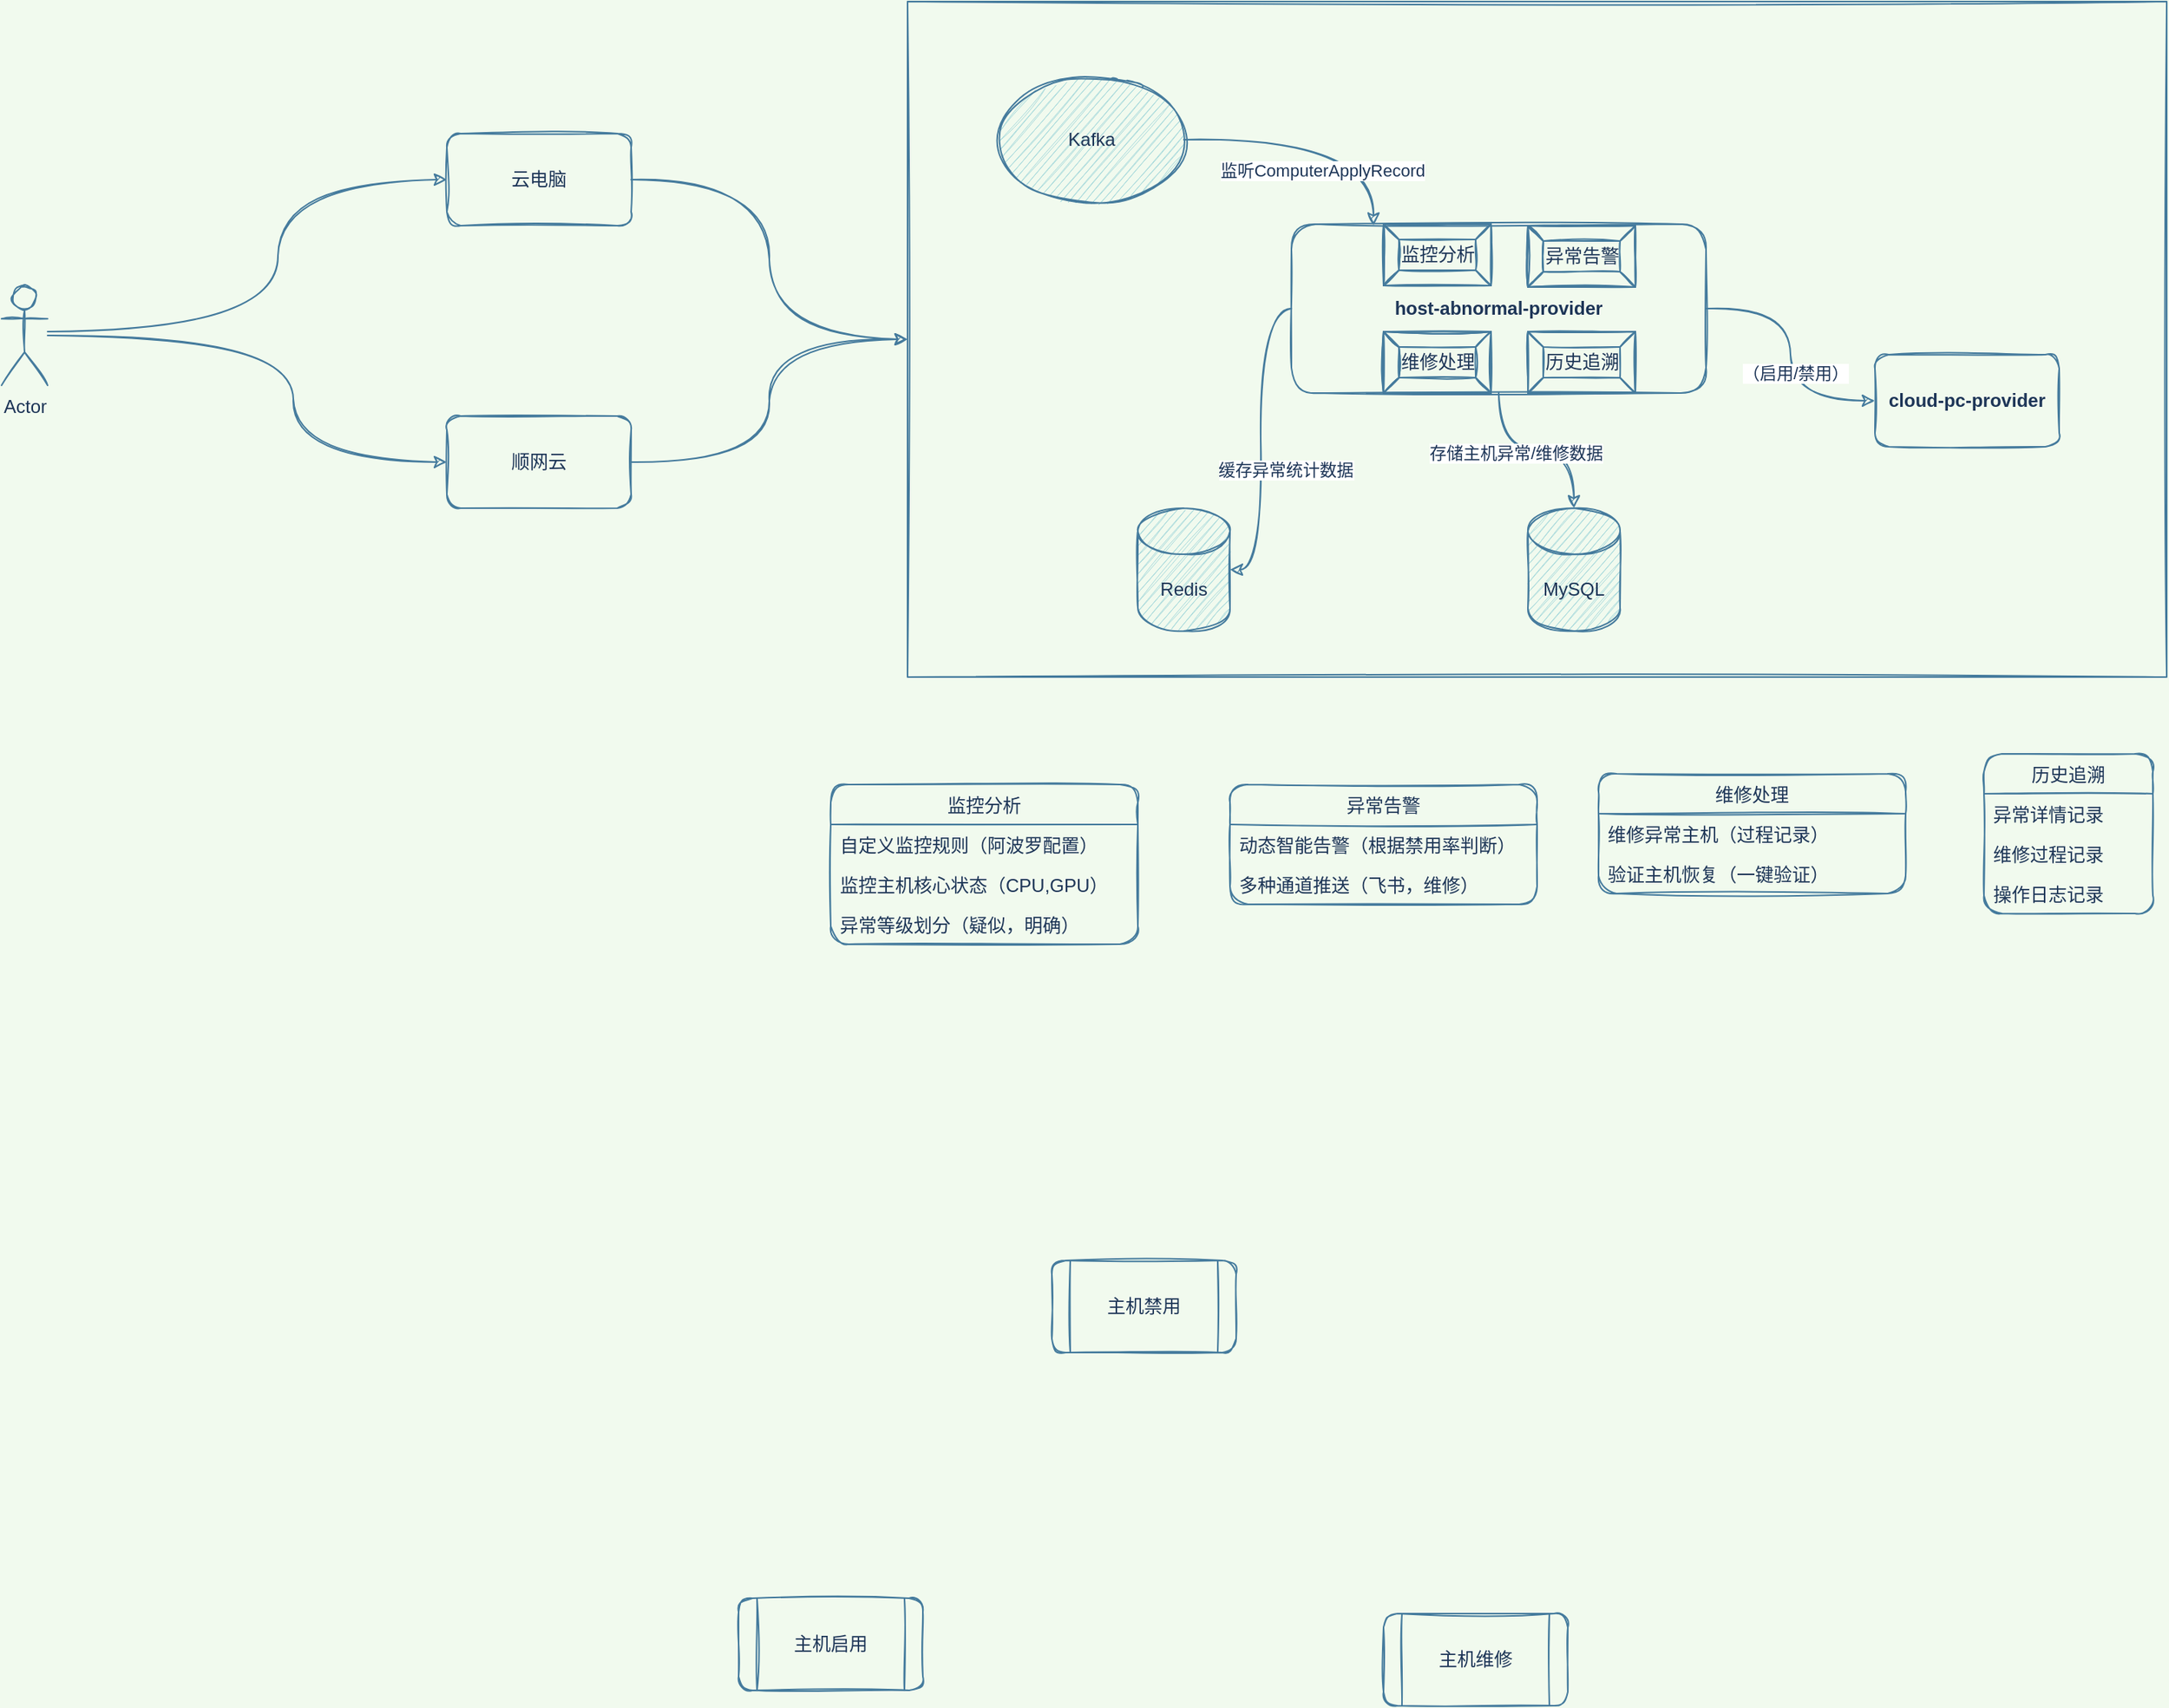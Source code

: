 <mxfile version="15.8.6" type="github" pages="2">
  <diagram id="ZAGVgSnDbnfvpQP2Bh8q" name="Page-1">
    <mxGraphModel dx="2657" dy="1038" grid="1" gridSize="10" guides="1" tooltips="1" connect="1" arrows="1" fold="1" page="1" pageScale="1" pageWidth="827" pageHeight="1169" background="#F1FAEE" math="0" shadow="0">
      <root>
        <mxCell id="0" />
        <mxCell id="1" parent="0" />
        <mxCell id="qdA1u5Kqc7f9OA1IQgTR-29" value="" style="rounded=0;whiteSpace=wrap;html=1;sketch=1;fontColor=#1D3557;strokeColor=#457B9D;fillColor=none;" parent="1" vertex="1">
          <mxGeometry x="430" y="210" width="820" height="440" as="geometry" />
        </mxCell>
        <mxCell id="qdA1u5Kqc7f9OA1IQgTR-9" style="edgeStyle=orthogonalEdgeStyle;curved=1;orthogonalLoop=1;jettySize=auto;html=1;entryX=1;entryY=0.5;entryDx=0;entryDy=0;entryPerimeter=0;fontColor=#1D3557;strokeColor=#457B9D;fillColor=#A8DADC;sketch=1;" parent="1" source="qdA1u5Kqc7f9OA1IQgTR-1" target="qdA1u5Kqc7f9OA1IQgTR-6" edge="1">
          <mxGeometry relative="1" as="geometry" />
        </mxCell>
        <mxCell id="qdA1u5Kqc7f9OA1IQgTR-10" value="缓存异常统计数据" style="edgeLabel;html=1;align=center;verticalAlign=middle;resizable=0;points=[];fontColor=#1D3557;rounded=1;sketch=1;" parent="qdA1u5Kqc7f9OA1IQgTR-9" vertex="1" connectable="0">
          <mxGeometry x="0.167" y="-2" relative="1" as="geometry">
            <mxPoint x="18" y="2" as="offset" />
          </mxGeometry>
        </mxCell>
        <mxCell id="qdA1u5Kqc7f9OA1IQgTR-11" style="edgeStyle=orthogonalEdgeStyle;curved=1;orthogonalLoop=1;jettySize=auto;html=1;fontColor=#1D3557;strokeColor=#457B9D;fillColor=#A8DADC;sketch=1;entryX=0.5;entryY=0;entryDx=0;entryDy=0;entryPerimeter=0;" parent="1" source="qdA1u5Kqc7f9OA1IQgTR-1" target="qdA1u5Kqc7f9OA1IQgTR-5" edge="1">
          <mxGeometry relative="1" as="geometry">
            <mxPoint x="825" y="545" as="targetPoint" />
          </mxGeometry>
        </mxCell>
        <mxCell id="qdA1u5Kqc7f9OA1IQgTR-12" value="存储主机异常/维修数据" style="edgeLabel;html=1;align=center;verticalAlign=middle;resizable=0;points=[];fontColor=#1D3557;rounded=1;sketch=1;" parent="qdA1u5Kqc7f9OA1IQgTR-11" vertex="1" connectable="0">
          <mxGeometry x="-0.225" y="-1" relative="1" as="geometry">
            <mxPoint as="offset" />
          </mxGeometry>
        </mxCell>
        <mxCell id="qdA1u5Kqc7f9OA1IQgTR-14" value="" style="edgeStyle=orthogonalEdgeStyle;curved=1;rounded=1;orthogonalLoop=1;jettySize=auto;html=1;fontColor=#1D3557;strokeColor=#457B9D;fillColor=#A8DADC;sketch=1;" parent="1" source="qdA1u5Kqc7f9OA1IQgTR-1" target="qdA1u5Kqc7f9OA1IQgTR-13" edge="1">
          <mxGeometry relative="1" as="geometry" />
        </mxCell>
        <mxCell id="qdA1u5Kqc7f9OA1IQgTR-15" value="（启用/禁用）" style="edgeLabel;html=1;align=center;verticalAlign=middle;resizable=0;points=[];fontColor=#1D3557;sketch=1;" parent="qdA1u5Kqc7f9OA1IQgTR-14" vertex="1" connectable="0">
          <mxGeometry x="0.137" y="3" relative="1" as="geometry">
            <mxPoint as="offset" />
          </mxGeometry>
        </mxCell>
        <mxCell id="qdA1u5Kqc7f9OA1IQgTR-1" value="&lt;b&gt;host-abnormal-provider&lt;/b&gt;" style="whiteSpace=wrap;html=1;fontColor=#1D3557;strokeColor=#457B9D;fillColor=none;rounded=1;sketch=1;" parent="1" vertex="1">
          <mxGeometry x="680" y="355" width="270" height="110" as="geometry" />
        </mxCell>
        <mxCell id="qdA1u5Kqc7f9OA1IQgTR-7" style="edgeStyle=orthogonalEdgeStyle;curved=1;orthogonalLoop=1;jettySize=auto;html=1;entryX=0.198;entryY=0.008;entryDx=0;entryDy=0;entryPerimeter=0;fontColor=#1D3557;strokeColor=#457B9D;fillColor=#A8DADC;sketch=1;" parent="1" source="qdA1u5Kqc7f9OA1IQgTR-3" target="qdA1u5Kqc7f9OA1IQgTR-1" edge="1">
          <mxGeometry relative="1" as="geometry" />
        </mxCell>
        <mxCell id="qdA1u5Kqc7f9OA1IQgTR-8" value="监听ComputerApplyRecord" style="edgeLabel;html=1;align=center;verticalAlign=middle;resizable=0;points=[];fontColor=#1D3557;rounded=1;sketch=1;" parent="qdA1u5Kqc7f9OA1IQgTR-7" vertex="1" connectable="0">
          <mxGeometry x="-0.21" y="-1" relative="1" as="geometry">
            <mxPoint x="19" y="19" as="offset" />
          </mxGeometry>
        </mxCell>
        <mxCell id="qdA1u5Kqc7f9OA1IQgTR-3" value="Kafka" style="ellipse;whiteSpace=wrap;html=1;fontColor=#1D3557;strokeColor=#457B9D;fillColor=#A8DADC;rounded=1;sketch=1;" parent="1" vertex="1">
          <mxGeometry x="490" y="260" width="120" height="80" as="geometry" />
        </mxCell>
        <mxCell id="qdA1u5Kqc7f9OA1IQgTR-5" value="MySQL" style="shape=cylinder3;whiteSpace=wrap;html=1;boundedLbl=1;backgroundOutline=1;size=15;fontColor=#1D3557;strokeColor=#457B9D;fillColor=#A8DADC;rounded=1;sketch=1;" parent="1" vertex="1">
          <mxGeometry x="834" y="540" width="60" height="80" as="geometry" />
        </mxCell>
        <mxCell id="qdA1u5Kqc7f9OA1IQgTR-6" value="Redis" style="shape=cylinder3;whiteSpace=wrap;html=1;boundedLbl=1;backgroundOutline=1;size=15;fontColor=#1D3557;strokeColor=#457B9D;fillColor=#A8DADC;rounded=1;sketch=1;" parent="1" vertex="1">
          <mxGeometry x="580" y="540" width="60" height="80" as="geometry" />
        </mxCell>
        <mxCell id="qdA1u5Kqc7f9OA1IQgTR-13" value="cloud-pc-provider" style="whiteSpace=wrap;html=1;rounded=1;fontColor=#1D3557;strokeColor=#457B9D;fillColor=none;sketch=1;fontStyle=1" parent="1" vertex="1">
          <mxGeometry x="1060" y="440" width="120" height="60" as="geometry" />
        </mxCell>
        <mxCell id="qdA1u5Kqc7f9OA1IQgTR-23" value="监控分析" style="labelPosition=center;verticalLabelPosition=middle;align=center;html=1;shape=mxgraph.basic.button;dx=10;rounded=1;fontColor=#1D3557;strokeColor=#457B9D;fillColor=none;sketch=1;" parent="1" vertex="1">
          <mxGeometry x="740" y="355" width="70" height="40" as="geometry" />
        </mxCell>
        <mxCell id="qdA1u5Kqc7f9OA1IQgTR-24" value="维修处理" style="labelPosition=center;verticalLabelPosition=middle;align=center;html=1;shape=mxgraph.basic.button;dx=10;rounded=1;fontColor=#1D3557;strokeColor=#457B9D;fillColor=none;sketch=1;" parent="1" vertex="1">
          <mxGeometry x="740" y="425" width="70" height="40" as="geometry" />
        </mxCell>
        <mxCell id="qdA1u5Kqc7f9OA1IQgTR-25" value="异常告警" style="labelPosition=center;verticalLabelPosition=middle;align=center;html=1;shape=mxgraph.basic.button;dx=10;rounded=1;fontColor=#1D3557;strokeColor=#457B9D;fillColor=none;sketch=1;" parent="1" vertex="1">
          <mxGeometry x="834" y="356" width="70" height="40" as="geometry" />
        </mxCell>
        <mxCell id="qdA1u5Kqc7f9OA1IQgTR-26" value="历史追溯" style="labelPosition=center;verticalLabelPosition=middle;align=center;html=1;shape=mxgraph.basic.button;dx=10;rounded=1;fontColor=#1D3557;strokeColor=#457B9D;fillColor=none;sketch=1;" parent="1" vertex="1">
          <mxGeometry x="834" y="425" width="70" height="40" as="geometry" />
        </mxCell>
        <mxCell id="qdA1u5Kqc7f9OA1IQgTR-37" style="edgeStyle=orthogonalEdgeStyle;curved=1;rounded=1;sketch=1;orthogonalLoop=1;jettySize=auto;html=1;entryX=0;entryY=0.5;entryDx=0;entryDy=0;fontColor=#1D3557;strokeColor=#457B9D;fillColor=#A8DADC;" parent="1" source="qdA1u5Kqc7f9OA1IQgTR-30" target="qdA1u5Kqc7f9OA1IQgTR-29" edge="1">
          <mxGeometry relative="1" as="geometry" />
        </mxCell>
        <mxCell id="qdA1u5Kqc7f9OA1IQgTR-30" value="顺网云" style="rounded=1;whiteSpace=wrap;html=1;sketch=1;fontColor=#1D3557;strokeColor=#457B9D;fillColor=none;" parent="1" vertex="1">
          <mxGeometry x="130" y="480" width="120" height="60" as="geometry" />
        </mxCell>
        <mxCell id="qdA1u5Kqc7f9OA1IQgTR-36" style="edgeStyle=orthogonalEdgeStyle;curved=1;rounded=1;sketch=1;orthogonalLoop=1;jettySize=auto;html=1;fontColor=#1D3557;strokeColor=#457B9D;fillColor=#A8DADC;" parent="1" source="qdA1u5Kqc7f9OA1IQgTR-31" target="qdA1u5Kqc7f9OA1IQgTR-29" edge="1">
          <mxGeometry relative="1" as="geometry" />
        </mxCell>
        <mxCell id="qdA1u5Kqc7f9OA1IQgTR-31" value="云电脑" style="rounded=1;whiteSpace=wrap;html=1;sketch=1;fontColor=#1D3557;strokeColor=#457B9D;fillColor=none;" parent="1" vertex="1">
          <mxGeometry x="130" y="296" width="120" height="60" as="geometry" />
        </mxCell>
        <mxCell id="qdA1u5Kqc7f9OA1IQgTR-34" style="edgeStyle=orthogonalEdgeStyle;curved=1;rounded=1;sketch=1;orthogonalLoop=1;jettySize=auto;html=1;fontColor=#1D3557;strokeColor=#457B9D;fillColor=#A8DADC;" parent="1" target="qdA1u5Kqc7f9OA1IQgTR-31" edge="1">
          <mxGeometry relative="1" as="geometry">
            <mxPoint x="-130" y="425" as="sourcePoint" />
            <Array as="points">
              <mxPoint x="20" y="425" />
              <mxPoint x="20" y="326" />
            </Array>
          </mxGeometry>
        </mxCell>
        <mxCell id="qdA1u5Kqc7f9OA1IQgTR-35" style="edgeStyle=orthogonalEdgeStyle;curved=1;rounded=1;sketch=1;orthogonalLoop=1;jettySize=auto;html=1;fontColor=#1D3557;strokeColor=#457B9D;fillColor=#A8DADC;" parent="1" source="qdA1u5Kqc7f9OA1IQgTR-32" target="qdA1u5Kqc7f9OA1IQgTR-30" edge="1">
          <mxGeometry relative="1" as="geometry">
            <Array as="points">
              <mxPoint x="30" y="428" />
              <mxPoint x="30" y="510" />
            </Array>
          </mxGeometry>
        </mxCell>
        <mxCell id="qdA1u5Kqc7f9OA1IQgTR-32" value="Actor" style="shape=umlActor;verticalLabelPosition=bottom;verticalAlign=top;html=1;outlineConnect=0;rounded=1;sketch=1;fontColor=#1D3557;strokeColor=#457B9D;fillColor=none;" parent="1" vertex="1">
          <mxGeometry x="-160" y="395" width="30" height="65" as="geometry" />
        </mxCell>
        <mxCell id="qdA1u5Kqc7f9OA1IQgTR-56" value="监控分析" style="swimlane;fontStyle=0;childLayout=stackLayout;horizontal=1;startSize=26;fillColor=none;horizontalStack=0;resizeParent=1;resizeParentMax=0;resizeLast=0;collapsible=1;marginBottom=0;rounded=1;sketch=1;fontColor=#1D3557;strokeColor=#457B9D;" parent="1" vertex="1">
          <mxGeometry x="380" y="720" width="200" height="104" as="geometry" />
        </mxCell>
        <mxCell id="qdA1u5Kqc7f9OA1IQgTR-57" value="自定义监控规则（阿波罗配置）" style="text;strokeColor=none;fillColor=none;align=left;verticalAlign=top;spacingLeft=4;spacingRight=4;overflow=hidden;rotatable=0;points=[[0,0.5],[1,0.5]];portConstraint=eastwest;rounded=1;sketch=1;fontColor=#1D3557;" parent="qdA1u5Kqc7f9OA1IQgTR-56" vertex="1">
          <mxGeometry y="26" width="200" height="26" as="geometry" />
        </mxCell>
        <mxCell id="qdA1u5Kqc7f9OA1IQgTR-58" value="监控主机核心状态（CPU,GPU）" style="text;strokeColor=none;fillColor=none;align=left;verticalAlign=top;spacingLeft=4;spacingRight=4;overflow=hidden;rotatable=0;points=[[0,0.5],[1,0.5]];portConstraint=eastwest;rounded=1;sketch=1;fontColor=#1D3557;" parent="qdA1u5Kqc7f9OA1IQgTR-56" vertex="1">
          <mxGeometry y="52" width="200" height="26" as="geometry" />
        </mxCell>
        <mxCell id="qdA1u5Kqc7f9OA1IQgTR-59" value="异常等级划分（疑似，明确）" style="text;strokeColor=none;fillColor=none;align=left;verticalAlign=top;spacingLeft=4;spacingRight=4;overflow=hidden;rotatable=0;points=[[0,0.5],[1,0.5]];portConstraint=eastwest;rounded=1;sketch=1;fontColor=#1D3557;" parent="qdA1u5Kqc7f9OA1IQgTR-56" vertex="1">
          <mxGeometry y="78" width="200" height="26" as="geometry" />
        </mxCell>
        <mxCell id="qdA1u5Kqc7f9OA1IQgTR-60" value="异常告警" style="swimlane;fontStyle=0;childLayout=stackLayout;horizontal=1;startSize=26;fillColor=none;horizontalStack=0;resizeParent=1;resizeParentMax=0;resizeLast=0;collapsible=1;marginBottom=0;rounded=1;sketch=1;fontColor=#1D3557;strokeColor=#457B9D;" parent="1" vertex="1">
          <mxGeometry x="640" y="720" width="200" height="78" as="geometry" />
        </mxCell>
        <mxCell id="qdA1u5Kqc7f9OA1IQgTR-61" value="动态智能告警（根据禁用率判断）" style="text;strokeColor=none;fillColor=none;align=left;verticalAlign=top;spacingLeft=4;spacingRight=4;overflow=hidden;rotatable=0;points=[[0,0.5],[1,0.5]];portConstraint=eastwest;rounded=1;sketch=1;fontColor=#1D3557;" parent="qdA1u5Kqc7f9OA1IQgTR-60" vertex="1">
          <mxGeometry y="26" width="200" height="26" as="geometry" />
        </mxCell>
        <mxCell id="qdA1u5Kqc7f9OA1IQgTR-62" value="多种通道推送（飞书，维修）" style="text;strokeColor=none;fillColor=none;align=left;verticalAlign=top;spacingLeft=4;spacingRight=4;overflow=hidden;rotatable=0;points=[[0,0.5],[1,0.5]];portConstraint=eastwest;rounded=1;sketch=1;fontColor=#1D3557;" parent="qdA1u5Kqc7f9OA1IQgTR-60" vertex="1">
          <mxGeometry y="52" width="200" height="26" as="geometry" />
        </mxCell>
        <mxCell id="qdA1u5Kqc7f9OA1IQgTR-64" value="维修处理" style="swimlane;fontStyle=0;childLayout=stackLayout;horizontal=1;startSize=26;fillColor=none;horizontalStack=0;resizeParent=1;resizeParentMax=0;resizeLast=0;collapsible=1;marginBottom=0;rounded=1;sketch=1;fontColor=#1D3557;strokeColor=#457B9D;" parent="1" vertex="1">
          <mxGeometry x="880" y="713" width="200" height="78" as="geometry">
            <mxRectangle x="600" y="756" width="80" height="26" as="alternateBounds" />
          </mxGeometry>
        </mxCell>
        <mxCell id="qdA1u5Kqc7f9OA1IQgTR-65" value="维修异常主机（过程记录）" style="text;strokeColor=none;fillColor=none;align=left;verticalAlign=top;spacingLeft=4;spacingRight=4;overflow=hidden;rotatable=0;points=[[0,0.5],[1,0.5]];portConstraint=eastwest;rounded=1;sketch=1;fontColor=#1D3557;" parent="qdA1u5Kqc7f9OA1IQgTR-64" vertex="1">
          <mxGeometry y="26" width="200" height="26" as="geometry" />
        </mxCell>
        <mxCell id="qdA1u5Kqc7f9OA1IQgTR-66" value="验证主机恢复（一键验证）" style="text;strokeColor=none;fillColor=none;align=left;verticalAlign=top;spacingLeft=4;spacingRight=4;overflow=hidden;rotatable=0;points=[[0,0.5],[1,0.5]];portConstraint=eastwest;rounded=1;sketch=1;fontColor=#1D3557;" parent="qdA1u5Kqc7f9OA1IQgTR-64" vertex="1">
          <mxGeometry y="52" width="200" height="26" as="geometry" />
        </mxCell>
        <mxCell id="qdA1u5Kqc7f9OA1IQgTR-71" value="历史追溯" style="swimlane;fontStyle=0;childLayout=stackLayout;horizontal=1;startSize=26;fillColor=none;horizontalStack=0;resizeParent=1;resizeParentMax=0;resizeLast=0;collapsible=1;marginBottom=0;rounded=1;sketch=1;fontColor=#1D3557;strokeColor=#457B9D;" parent="1" vertex="1">
          <mxGeometry x="1131" y="700" width="110" height="104" as="geometry" />
        </mxCell>
        <mxCell id="qdA1u5Kqc7f9OA1IQgTR-72" value="异常详情记录" style="text;strokeColor=none;fillColor=none;align=left;verticalAlign=top;spacingLeft=4;spacingRight=4;overflow=hidden;rotatable=0;points=[[0,0.5],[1,0.5]];portConstraint=eastwest;rounded=1;sketch=1;fontColor=#1D3557;" parent="qdA1u5Kqc7f9OA1IQgTR-71" vertex="1">
          <mxGeometry y="26" width="110" height="26" as="geometry" />
        </mxCell>
        <mxCell id="qdA1u5Kqc7f9OA1IQgTR-73" value="维修过程记录" style="text;strokeColor=none;fillColor=none;align=left;verticalAlign=top;spacingLeft=4;spacingRight=4;overflow=hidden;rotatable=0;points=[[0,0.5],[1,0.5]];portConstraint=eastwest;rounded=1;sketch=1;fontColor=#1D3557;" parent="qdA1u5Kqc7f9OA1IQgTR-71" vertex="1">
          <mxGeometry y="52" width="110" height="26" as="geometry" />
        </mxCell>
        <mxCell id="qdA1u5Kqc7f9OA1IQgTR-74" value="操作日志记录" style="text;strokeColor=none;fillColor=none;align=left;verticalAlign=top;spacingLeft=4;spacingRight=4;overflow=hidden;rotatable=0;points=[[0,0.5],[1,0.5]];portConstraint=eastwest;rounded=1;sketch=1;fontColor=#1D3557;" parent="qdA1u5Kqc7f9OA1IQgTR-71" vertex="1">
          <mxGeometry y="78" width="110" height="26" as="geometry" />
        </mxCell>
        <mxCell id="qdA1u5Kqc7f9OA1IQgTR-75" value="主机启用" style="shape=process;whiteSpace=wrap;html=1;backgroundOutline=1;rounded=1;sketch=1;fontColor=#1D3557;strokeColor=#457B9D;fillColor=none;" parent="1" vertex="1">
          <mxGeometry x="320" y="1250" width="120" height="60" as="geometry" />
        </mxCell>
        <mxCell id="qdA1u5Kqc7f9OA1IQgTR-76" value="主机禁用" style="shape=process;whiteSpace=wrap;html=1;backgroundOutline=1;rounded=1;sketch=1;fontColor=#1D3557;strokeColor=#457B9D;fillColor=none;" parent="1" vertex="1">
          <mxGeometry x="524" y="1030" width="120" height="60" as="geometry" />
        </mxCell>
        <mxCell id="qdA1u5Kqc7f9OA1IQgTR-77" value="主机维修" style="shape=process;whiteSpace=wrap;html=1;backgroundOutline=1;rounded=1;sketch=1;fontColor=#1D3557;strokeColor=#457B9D;fillColor=none;" parent="1" vertex="1">
          <mxGeometry x="740" y="1260" width="120" height="60" as="geometry" />
        </mxCell>
      </root>
    </mxGraphModel>
  </diagram>
  <diagram id="RUytkkJGaRXE75nY7Jz4" name="Page-2">
    <mxGraphModel dx="2657" dy="1004" grid="1" gridSize="10" guides="1" tooltips="1" connect="1" arrows="1" fold="1" page="1" pageScale="1" pageWidth="827" pageHeight="1169" math="0" shadow="0">
      <root>
        <mxCell id="JDryHFNaBSUY6stBCJ_X-0" />
        <mxCell id="JDryHFNaBSUY6stBCJ_X-1" parent="JDryHFNaBSUY6stBCJ_X-0" />
        <mxCell id="JDryHFNaBSUY6stBCJ_X-110" value="" style="rounded=1;whiteSpace=wrap;html=1;align=left;" vertex="1" parent="JDryHFNaBSUY6stBCJ_X-1">
          <mxGeometry x="349" y="1000" width="1040" height="810" as="geometry" />
        </mxCell>
        <mxCell id="JDryHFNaBSUY6stBCJ_X-8" style="edgeStyle=orthogonalEdgeStyle;rounded=0;orthogonalLoop=1;jettySize=auto;html=1;" edge="1" parent="JDryHFNaBSUY6stBCJ_X-1" source="JDryHFNaBSUY6stBCJ_X-2">
          <mxGeometry relative="1" as="geometry">
            <mxPoint x="140" y="920" as="targetPoint" />
          </mxGeometry>
        </mxCell>
        <mxCell id="JDryHFNaBSUY6stBCJ_X-2" value="Kafka" style="rounded=0;whiteSpace=wrap;html=1;" vertex="1" parent="JDryHFNaBSUY6stBCJ_X-1">
          <mxGeometry x="80" y="290" width="120" height="60" as="geometry" />
        </mxCell>
        <mxCell id="JDryHFNaBSUY6stBCJ_X-9" style="edgeStyle=orthogonalEdgeStyle;rounded=0;orthogonalLoop=1;jettySize=auto;html=1;startArrow=none;" edge="1" parent="JDryHFNaBSUY6stBCJ_X-1" source="JDryHFNaBSUY6stBCJ_X-43">
          <mxGeometry relative="1" as="geometry">
            <mxPoint x="380" y="920" as="targetPoint" />
          </mxGeometry>
        </mxCell>
        <mxCell id="JDryHFNaBSUY6stBCJ_X-3" value="host-abnormal" style="rounded=0;whiteSpace=wrap;html=1;" vertex="1" parent="JDryHFNaBSUY6stBCJ_X-1">
          <mxGeometry x="320" y="290" width="120" height="60" as="geometry" />
        </mxCell>
        <mxCell id="JDryHFNaBSUY6stBCJ_X-11" style="edgeStyle=orthogonalEdgeStyle;rounded=0;orthogonalLoop=1;jettySize=auto;html=1;" edge="1" parent="JDryHFNaBSUY6stBCJ_X-1" source="JDryHFNaBSUY6stBCJ_X-4">
          <mxGeometry relative="1" as="geometry">
            <mxPoint x="811" y="920" as="targetPoint" />
          </mxGeometry>
        </mxCell>
        <mxCell id="JDryHFNaBSUY6stBCJ_X-4" value="host-monitor" style="rounded=0;whiteSpace=wrap;html=1;" vertex="1" parent="JDryHFNaBSUY6stBCJ_X-1">
          <mxGeometry x="751" y="290" width="120" height="60" as="geometry" />
        </mxCell>
        <mxCell id="JDryHFNaBSUY6stBCJ_X-46" style="edgeStyle=orthogonalEdgeStyle;rounded=0;orthogonalLoop=1;jettySize=auto;html=1;" edge="1" parent="JDryHFNaBSUY6stBCJ_X-1" source="JDryHFNaBSUY6stBCJ_X-5">
          <mxGeometry relative="1" as="geometry">
            <mxPoint x="1068" y="920" as="targetPoint" />
          </mxGeometry>
        </mxCell>
        <mxCell id="JDryHFNaBSUY6stBCJ_X-5" value="mysql" style="rounded=0;whiteSpace=wrap;html=1;" vertex="1" parent="JDryHFNaBSUY6stBCJ_X-1">
          <mxGeometry x="1008" y="290" width="120" height="60" as="geometry" />
        </mxCell>
        <mxCell id="JDryHFNaBSUY6stBCJ_X-14" style="edgeStyle=orthogonalEdgeStyle;rounded=0;orthogonalLoop=1;jettySize=auto;html=1;" edge="1" parent="JDryHFNaBSUY6stBCJ_X-1" source="JDryHFNaBSUY6stBCJ_X-13">
          <mxGeometry relative="1" as="geometry">
            <mxPoint x="320" y="410" as="targetPoint" />
          </mxGeometry>
        </mxCell>
        <mxCell id="JDryHFNaBSUY6stBCJ_X-34" style="edgeStyle=orthogonalEdgeStyle;rounded=0;orthogonalLoop=1;jettySize=auto;html=1;" edge="1" parent="JDryHFNaBSUY6stBCJ_X-1" source="JDryHFNaBSUY6stBCJ_X-33">
          <mxGeometry relative="1" as="geometry">
            <mxPoint x="550" y="415" as="targetPoint" />
          </mxGeometry>
        </mxCell>
        <mxCell id="JDryHFNaBSUY6stBCJ_X-81" style="edgeStyle=orthogonalEdgeStyle;rounded=0;orthogonalLoop=1;jettySize=auto;html=1;" edge="1" parent="JDryHFNaBSUY6stBCJ_X-1" source="JDryHFNaBSUY6stBCJ_X-35">
          <mxGeometry relative="1" as="geometry">
            <mxPoint x="380" y="620" as="targetPoint" />
            <Array as="points">
              <mxPoint x="821" y="620" />
              <mxPoint x="390" y="620" />
            </Array>
          </mxGeometry>
        </mxCell>
        <mxCell id="JDryHFNaBSUY6stBCJ_X-35" value="&lt;span style=&quot;font-size: 11px ; background-color: rgb(255 , 255 , 255)&quot;&gt;拉取硬件信息，申请事件&lt;/span&gt;&lt;br style=&quot;font-size: 11px&quot;&gt;&lt;span style=&quot;font-size: 11px ; background-color: rgb(255 , 255 , 255)&quot;&gt;（apply_event）&lt;/span&gt;" style="text;html=1;strokeColor=none;fillColor=none;align=center;verticalAlign=middle;whiteSpace=wrap;rounded=0;" vertex="1" parent="JDryHFNaBSUY6stBCJ_X-1">
          <mxGeometry x="751" y="540" width="140" height="30" as="geometry" />
        </mxCell>
        <mxCell id="JDryHFNaBSUY6stBCJ_X-40" style="edgeStyle=orthogonalEdgeStyle;rounded=0;orthogonalLoop=1;jettySize=auto;html=1;entryX=0;entryY=0.5;entryDx=0;entryDy=0;" edge="1" parent="JDryHFNaBSUY6stBCJ_X-1" source="JDryHFNaBSUY6stBCJ_X-37" target="JDryHFNaBSUY6stBCJ_X-39">
          <mxGeometry relative="1" as="geometry">
            <mxPoint x="820" y="675" as="targetPoint" />
            <Array as="points">
              <mxPoint x="750" y="675" />
              <mxPoint x="750" y="675" />
            </Array>
          </mxGeometry>
        </mxCell>
        <mxCell id="JDryHFNaBSUY6stBCJ_X-41" value="&lt;span style=&quot;color: rgb(0, 0, 0); font-family: helvetica; font-size: 11px; font-style: normal; font-weight: 400; letter-spacing: normal; text-align: center; text-indent: 0px; text-transform: none; word-spacing: 0px; background-color: rgb(255, 255, 255); display: inline; float: none;&quot;&gt;存储分析结果&lt;/span&gt;" style="text;whiteSpace=wrap;html=1;" vertex="1" parent="JDryHFNaBSUY6stBCJ_X-1">
          <mxGeometry x="1021" y="770" width="79" height="30" as="geometry" />
        </mxCell>
        <mxCell id="JDryHFNaBSUY6stBCJ_X-45" style="edgeStyle=orthogonalEdgeStyle;rounded=0;orthogonalLoop=1;jettySize=auto;html=1;entryX=0;entryY=0.5;entryDx=0;entryDy=0;" edge="1" parent="JDryHFNaBSUY6stBCJ_X-1" source="JDryHFNaBSUY6stBCJ_X-43" target="JDryHFNaBSUY6stBCJ_X-41">
          <mxGeometry relative="1" as="geometry">
            <Array as="points">
              <mxPoint x="650" y="785" />
              <mxPoint x="650" y="785" />
            </Array>
          </mxGeometry>
        </mxCell>
        <mxCell id="JDryHFNaBSUY6stBCJ_X-43" value="&lt;span style=&quot;font-size: 11px ; text-align: center ; background-color: rgb(255 , 255 , 255)&quot;&gt;异步分析&lt;br&gt;主机异常&lt;/span&gt;" style="text;whiteSpace=wrap;html=1;" vertex="1" parent="JDryHFNaBSUY6stBCJ_X-1">
          <mxGeometry x="352.5" y="770" width="55" height="40" as="geometry" />
        </mxCell>
        <mxCell id="JDryHFNaBSUY6stBCJ_X-44" value="" style="edgeStyle=orthogonalEdgeStyle;rounded=0;orthogonalLoop=1;jettySize=auto;html=1;endArrow=none;" edge="1" parent="JDryHFNaBSUY6stBCJ_X-1" source="JDryHFNaBSUY6stBCJ_X-3" target="JDryHFNaBSUY6stBCJ_X-43">
          <mxGeometry relative="1" as="geometry">
            <mxPoint x="380" y="1170" as="targetPoint" />
            <mxPoint x="380" y="350" as="sourcePoint" />
            <Array as="points">
              <mxPoint x="380" y="560" />
              <mxPoint x="380" y="560" />
            </Array>
          </mxGeometry>
        </mxCell>
        <mxCell id="JDryHFNaBSUY6stBCJ_X-37" value="&lt;span style=&quot;font-size: 11px ; background-color: rgb(255 , 255 , 255)&quot;&gt;申请记录异常分析&lt;/span&gt;" style="text;html=1;strokeColor=none;fillColor=none;align=center;verticalAlign=middle;whiteSpace=wrap;rounded=0;" vertex="1" parent="JDryHFNaBSUY6stBCJ_X-1">
          <mxGeometry x="350" y="660" width="60" height="30" as="geometry" />
        </mxCell>
        <mxCell id="JDryHFNaBSUY6stBCJ_X-39" value="&lt;span style=&quot;font-size: 11px ; background-color: rgb(255 , 255 , 255)&quot;&gt;存储分析结果&lt;/span&gt;" style="text;html=1;strokeColor=none;fillColor=none;align=center;verticalAlign=middle;whiteSpace=wrap;rounded=0;" vertex="1" parent="JDryHFNaBSUY6stBCJ_X-1">
          <mxGeometry x="1021" y="660" width="80" height="30" as="geometry" />
        </mxCell>
        <mxCell id="JDryHFNaBSUY6stBCJ_X-80" style="edgeStyle=orthogonalEdgeStyle;rounded=0;orthogonalLoop=1;jettySize=auto;html=1;entryX=0;entryY=0.5;entryDx=0;entryDy=0;" edge="1" parent="JDryHFNaBSUY6stBCJ_X-1" source="JDryHFNaBSUY6stBCJ_X-33" target="JDryHFNaBSUY6stBCJ_X-35">
          <mxGeometry relative="1" as="geometry">
            <Array as="points">
              <mxPoint x="380" y="555" />
            </Array>
          </mxGeometry>
        </mxCell>
        <mxCell id="JDryHFNaBSUY6stBCJ_X-33" value="&lt;span style=&quot;font-size: 11px ; background-color: rgb(255 , 255 , 255)&quot;&gt;接收，校验，&lt;/span&gt;&lt;br style=&quot;font-size: 11px&quot;&gt;&lt;span style=&quot;font-size: 11px ; background-color: rgb(255 , 255 , 255)&quot;&gt;处理已结束的订单&lt;/span&gt;" style="text;html=1;strokeColor=none;fillColor=none;align=center;verticalAlign=middle;whiteSpace=wrap;rounded=0;" vertex="1" parent="JDryHFNaBSUY6stBCJ_X-1">
          <mxGeometry x="330" y="400" width="100" height="30" as="geometry" />
        </mxCell>
        <mxCell id="JDryHFNaBSUY6stBCJ_X-13" value="computer-apply-record订单" style="text;html=1;align=center;verticalAlign=middle;resizable=0;points=[];autosize=1;strokeColor=none;fillColor=none;" vertex="1" parent="JDryHFNaBSUY6stBCJ_X-1">
          <mxGeometry x="60" y="400" width="160" height="20" as="geometry" />
        </mxCell>
        <mxCell id="JDryHFNaBSUY6stBCJ_X-73" style="edgeStyle=orthogonalEdgeStyle;rounded=0;orthogonalLoop=1;jettySize=auto;html=1;startArrow=none;" edge="1" parent="JDryHFNaBSUY6stBCJ_X-1" source="JDryHFNaBSUY6stBCJ_X-75">
          <mxGeometry relative="1" as="geometry">
            <mxPoint x="590" y="920" as="targetPoint" />
          </mxGeometry>
        </mxCell>
        <mxCell id="JDryHFNaBSUY6stBCJ_X-72" value="cpc-base" style="rounded=0;whiteSpace=wrap;html=1;" vertex="1" parent="JDryHFNaBSUY6stBCJ_X-1">
          <mxGeometry x="530" y="290" width="120" height="60" as="geometry" />
        </mxCell>
        <mxCell id="JDryHFNaBSUY6stBCJ_X-77" style="edgeStyle=orthogonalEdgeStyle;rounded=0;orthogonalLoop=1;jettySize=auto;html=1;" edge="1" parent="JDryHFNaBSUY6stBCJ_X-1" source="JDryHFNaBSUY6stBCJ_X-75">
          <mxGeometry relative="1" as="geometry">
            <mxPoint x="380" y="480" as="targetPoint" />
            <Array as="points">
              <mxPoint x="590" y="480" />
              <mxPoint x="390" y="480" />
            </Array>
          </mxGeometry>
        </mxCell>
        <mxCell id="JDryHFNaBSUY6stBCJ_X-75" value="拉取申请记录详情" style="text;html=1;strokeColor=none;fillColor=none;align=center;verticalAlign=middle;whiteSpace=wrap;rounded=0;" vertex="1" parent="JDryHFNaBSUY6stBCJ_X-1">
          <mxGeometry x="560" y="400" width="60" height="30" as="geometry" />
        </mxCell>
        <mxCell id="JDryHFNaBSUY6stBCJ_X-76" value="" style="edgeStyle=orthogonalEdgeStyle;rounded=0;orthogonalLoop=1;jettySize=auto;html=1;endArrow=none;" edge="1" parent="JDryHFNaBSUY6stBCJ_X-1" source="JDryHFNaBSUY6stBCJ_X-72" target="JDryHFNaBSUY6stBCJ_X-75">
          <mxGeometry relative="1" as="geometry">
            <mxPoint x="590" y="920" as="targetPoint" />
            <mxPoint x="590" y="350" as="sourcePoint" />
          </mxGeometry>
        </mxCell>
        <mxCell id="JDryHFNaBSUY6stBCJ_X-82" style="edgeStyle=orthogonalEdgeStyle;rounded=0;orthogonalLoop=1;jettySize=auto;html=1;" edge="1" parent="JDryHFNaBSUY6stBCJ_X-1" source="JDryHFNaBSUY6stBCJ_X-83">
          <mxGeometry relative="1" as="geometry">
            <mxPoint x="259" y="1720" as="targetPoint" />
          </mxGeometry>
        </mxCell>
        <mxCell id="JDryHFNaBSUY6stBCJ_X-83" value="中心端" style="rounded=0;whiteSpace=wrap;html=1;" vertex="1" parent="JDryHFNaBSUY6stBCJ_X-1">
          <mxGeometry x="199" y="1090" width="120" height="60" as="geometry" />
        </mxCell>
        <mxCell id="JDryHFNaBSUY6stBCJ_X-85" value="host-abnormal" style="rounded=0;whiteSpace=wrap;html=1;" vertex="1" parent="JDryHFNaBSUY6stBCJ_X-1">
          <mxGeometry x="439" y="1090" width="120" height="60" as="geometry" />
        </mxCell>
        <mxCell id="JDryHFNaBSUY6stBCJ_X-86" style="edgeStyle=orthogonalEdgeStyle;rounded=0;orthogonalLoop=1;jettySize=auto;html=1;" edge="1" parent="JDryHFNaBSUY6stBCJ_X-1" source="JDryHFNaBSUY6stBCJ_X-87">
          <mxGeometry relative="1" as="geometry">
            <mxPoint x="930" y="1720" as="targetPoint" />
          </mxGeometry>
        </mxCell>
        <mxCell id="JDryHFNaBSUY6stBCJ_X-87" value="host-monitor" style="rounded=0;whiteSpace=wrap;html=1;" vertex="1" parent="JDryHFNaBSUY6stBCJ_X-1">
          <mxGeometry x="870" y="1090" width="120" height="60" as="geometry" />
        </mxCell>
        <mxCell id="JDryHFNaBSUY6stBCJ_X-88" style="edgeStyle=orthogonalEdgeStyle;rounded=0;orthogonalLoop=1;jettySize=auto;html=1;" edge="1" parent="JDryHFNaBSUY6stBCJ_X-1" source="JDryHFNaBSUY6stBCJ_X-89">
          <mxGeometry relative="1" as="geometry">
            <mxPoint x="1187" y="1720" as="targetPoint" />
          </mxGeometry>
        </mxCell>
        <mxCell id="JDryHFNaBSUY6stBCJ_X-89" value="mysql" style="rounded=0;whiteSpace=wrap;html=1;" vertex="1" parent="JDryHFNaBSUY6stBCJ_X-1">
          <mxGeometry x="1127" y="1090" width="120" height="60" as="geometry" />
        </mxCell>
        <mxCell id="JDryHFNaBSUY6stBCJ_X-90" style="edgeStyle=orthogonalEdgeStyle;rounded=0;orthogonalLoop=1;jettySize=auto;html=1;" edge="1" parent="JDryHFNaBSUY6stBCJ_X-1" source="JDryHFNaBSUY6stBCJ_X-103">
          <mxGeometry relative="1" as="geometry">
            <mxPoint x="439" y="1210" as="targetPoint" />
          </mxGeometry>
        </mxCell>
        <mxCell id="JDryHFNaBSUY6stBCJ_X-91" style="edgeStyle=orthogonalEdgeStyle;rounded=0;orthogonalLoop=1;jettySize=auto;html=1;" edge="1" parent="JDryHFNaBSUY6stBCJ_X-1" source="JDryHFNaBSUY6stBCJ_X-102">
          <mxGeometry relative="1" as="geometry">
            <mxPoint x="669" y="1215" as="targetPoint" />
          </mxGeometry>
        </mxCell>
        <mxCell id="JDryHFNaBSUY6stBCJ_X-92" style="edgeStyle=orthogonalEdgeStyle;rounded=0;orthogonalLoop=1;jettySize=auto;html=1;" edge="1" parent="JDryHFNaBSUY6stBCJ_X-1" source="JDryHFNaBSUY6stBCJ_X-93">
          <mxGeometry relative="1" as="geometry">
            <mxPoint x="499" y="1420" as="targetPoint" />
            <Array as="points">
              <mxPoint x="940" y="1420" />
              <mxPoint x="509" y="1420" />
            </Array>
          </mxGeometry>
        </mxCell>
        <mxCell id="JDryHFNaBSUY6stBCJ_X-93" value="&lt;span style=&quot;font-size: 11px ; background-color: rgb(255 , 255 , 255)&quot;&gt;拉取硬件信息，申请事件&lt;/span&gt;&lt;br style=&quot;font-size: 11px&quot;&gt;&lt;span style=&quot;font-size: 11px ; background-color: rgb(255 , 255 , 255)&quot;&gt;（apply_event）&lt;/span&gt;" style="text;html=1;strokeColor=none;fillColor=none;align=center;verticalAlign=middle;whiteSpace=wrap;rounded=0;" vertex="1" parent="JDryHFNaBSUY6stBCJ_X-1">
          <mxGeometry x="870" y="1340" width="140" height="30" as="geometry" />
        </mxCell>
        <mxCell id="JDryHFNaBSUY6stBCJ_X-94" style="edgeStyle=orthogonalEdgeStyle;rounded=0;orthogonalLoop=1;jettySize=auto;html=1;entryX=0;entryY=0.5;entryDx=0;entryDy=0;" edge="1" parent="JDryHFNaBSUY6stBCJ_X-1" source="JDryHFNaBSUY6stBCJ_X-99" target="JDryHFNaBSUY6stBCJ_X-100">
          <mxGeometry relative="1" as="geometry">
            <mxPoint x="939" y="1475" as="targetPoint" />
            <Array as="points">
              <mxPoint x="869" y="1475" />
              <mxPoint x="869" y="1475" />
            </Array>
          </mxGeometry>
        </mxCell>
        <mxCell id="JDryHFNaBSUY6stBCJ_X-98" value="" style="edgeStyle=orthogonalEdgeStyle;rounded=0;orthogonalLoop=1;jettySize=auto;html=1;endArrow=none;" edge="1" parent="JDryHFNaBSUY6stBCJ_X-1" source="JDryHFNaBSUY6stBCJ_X-85">
          <mxGeometry relative="1" as="geometry">
            <mxPoint x="499" y="1570" as="targetPoint" />
            <mxPoint x="499" y="1150" as="sourcePoint" />
            <Array as="points">
              <mxPoint x="499" y="1360" />
              <mxPoint x="499" y="1360" />
            </Array>
          </mxGeometry>
        </mxCell>
        <mxCell id="JDryHFNaBSUY6stBCJ_X-99" value="&lt;span style=&quot;font-size: 11px ; background-color: rgb(255 , 255 , 255)&quot;&gt;申请记录异常分析&lt;/span&gt;" style="text;html=1;strokeColor=none;fillColor=none;align=center;verticalAlign=middle;whiteSpace=wrap;rounded=0;" vertex="1" parent="JDryHFNaBSUY6stBCJ_X-1">
          <mxGeometry x="469" y="1460" width="60" height="30" as="geometry" />
        </mxCell>
        <mxCell id="JDryHFNaBSUY6stBCJ_X-112" style="edgeStyle=orthogonalEdgeStyle;rounded=0;orthogonalLoop=1;jettySize=auto;html=1;fontSize=24;exitX=0.5;exitY=1;exitDx=0;exitDy=0;" edge="1" parent="JDryHFNaBSUY6stBCJ_X-1" source="JDryHFNaBSUY6stBCJ_X-100">
          <mxGeometry relative="1" as="geometry">
            <mxPoint x="-150" y="1640" as="targetPoint" />
            <Array as="points">
              <mxPoint x="1180" y="1640" />
            </Array>
          </mxGeometry>
        </mxCell>
        <mxCell id="JDryHFNaBSUY6stBCJ_X-114" value="同步" style="edgeLabel;html=1;align=center;verticalAlign=middle;resizable=0;points=[];fontSize=11;" vertex="1" connectable="0" parent="JDryHFNaBSUY6stBCJ_X-112">
          <mxGeometry x="0.914" y="-3" relative="1" as="geometry">
            <mxPoint as="offset" />
          </mxGeometry>
        </mxCell>
        <mxCell id="JDryHFNaBSUY6stBCJ_X-100" value="&lt;span style=&quot;font-size: 11px ; background-color: rgb(255 , 255 , 255)&quot;&gt;存储分析结果&lt;/span&gt;" style="text;html=1;strokeColor=none;fillColor=none;align=center;verticalAlign=middle;whiteSpace=wrap;rounded=0;" vertex="1" parent="JDryHFNaBSUY6stBCJ_X-1">
          <mxGeometry x="1140" y="1460" width="80" height="30" as="geometry" />
        </mxCell>
        <mxCell id="JDryHFNaBSUY6stBCJ_X-101" style="edgeStyle=orthogonalEdgeStyle;rounded=0;orthogonalLoop=1;jettySize=auto;html=1;entryX=0;entryY=0.5;entryDx=0;entryDy=0;" edge="1" parent="JDryHFNaBSUY6stBCJ_X-1" source="JDryHFNaBSUY6stBCJ_X-102" target="JDryHFNaBSUY6stBCJ_X-93">
          <mxGeometry relative="1" as="geometry">
            <Array as="points">
              <mxPoint x="499" y="1355" />
            </Array>
          </mxGeometry>
        </mxCell>
        <mxCell id="JDryHFNaBSUY6stBCJ_X-102" value="&lt;span style=&quot;font-size: 11px ; background-color: rgb(255 , 255 , 255)&quot;&gt;接收，校验，&lt;/span&gt;&lt;br style=&quot;font-size: 11px&quot;&gt;&lt;span style=&quot;font-size: 11px ; background-color: rgb(255 , 255 , 255)&quot;&gt;处理已结束的订单&lt;/span&gt;" style="text;html=1;strokeColor=none;fillColor=none;align=center;verticalAlign=middle;whiteSpace=wrap;rounded=0;" vertex="1" parent="JDryHFNaBSUY6stBCJ_X-1">
          <mxGeometry x="449" y="1200" width="100" height="30" as="geometry" />
        </mxCell>
        <mxCell id="JDryHFNaBSUY6stBCJ_X-120" style="edgeStyle=orthogonalEdgeStyle;rounded=0;orthogonalLoop=1;jettySize=auto;html=1;fontSize=11;" edge="1" parent="JDryHFNaBSUY6stBCJ_X-1" source="JDryHFNaBSUY6stBCJ_X-103">
          <mxGeometry relative="1" as="geometry">
            <mxPoint x="50" y="1210" as="targetPoint" />
          </mxGeometry>
        </mxCell>
        <mxCell id="JDryHFNaBSUY6stBCJ_X-121" value="kafka" style="edgeLabel;html=1;align=center;verticalAlign=middle;resizable=0;points=[];fontSize=11;" vertex="1" connectable="0" parent="JDryHFNaBSUY6stBCJ_X-120">
          <mxGeometry x="0.145" y="-4" relative="1" as="geometry">
            <mxPoint as="offset" />
          </mxGeometry>
        </mxCell>
        <mxCell id="JDryHFNaBSUY6stBCJ_X-103" value="申请单end" style="text;html=1;align=center;verticalAlign=middle;resizable=0;points=[];autosize=1;strokeColor=none;fillColor=none;" vertex="1" parent="JDryHFNaBSUY6stBCJ_X-1">
          <mxGeometry x="224" y="1200" width="70" height="20" as="geometry" />
        </mxCell>
        <mxCell id="JDryHFNaBSUY6stBCJ_X-104" style="edgeStyle=orthogonalEdgeStyle;rounded=0;orthogonalLoop=1;jettySize=auto;html=1;startArrow=none;" edge="1" parent="JDryHFNaBSUY6stBCJ_X-1" source="JDryHFNaBSUY6stBCJ_X-107">
          <mxGeometry relative="1" as="geometry">
            <mxPoint x="709" y="1720" as="targetPoint" />
          </mxGeometry>
        </mxCell>
        <mxCell id="JDryHFNaBSUY6stBCJ_X-105" value="cpc-base" style="rounded=0;whiteSpace=wrap;html=1;" vertex="1" parent="JDryHFNaBSUY6stBCJ_X-1">
          <mxGeometry x="649" y="1090" width="120" height="60" as="geometry" />
        </mxCell>
        <mxCell id="JDryHFNaBSUY6stBCJ_X-106" style="edgeStyle=orthogonalEdgeStyle;rounded=0;orthogonalLoop=1;jettySize=auto;html=1;" edge="1" parent="JDryHFNaBSUY6stBCJ_X-1" source="JDryHFNaBSUY6stBCJ_X-107">
          <mxGeometry relative="1" as="geometry">
            <mxPoint x="499" y="1280" as="targetPoint" />
            <Array as="points">
              <mxPoint x="709" y="1280" />
              <mxPoint x="509" y="1280" />
            </Array>
          </mxGeometry>
        </mxCell>
        <mxCell id="JDryHFNaBSUY6stBCJ_X-107" value="拉取申请记录详情" style="text;html=1;strokeColor=none;fillColor=none;align=center;verticalAlign=middle;whiteSpace=wrap;rounded=0;" vertex="1" parent="JDryHFNaBSUY6stBCJ_X-1">
          <mxGeometry x="679" y="1200" width="60" height="30" as="geometry" />
        </mxCell>
        <mxCell id="JDryHFNaBSUY6stBCJ_X-108" value="" style="edgeStyle=orthogonalEdgeStyle;rounded=0;orthogonalLoop=1;jettySize=auto;html=1;endArrow=none;" edge="1" parent="JDryHFNaBSUY6stBCJ_X-1" source="JDryHFNaBSUY6stBCJ_X-105" target="JDryHFNaBSUY6stBCJ_X-107">
          <mxGeometry relative="1" as="geometry">
            <mxPoint x="709" y="1720" as="targetPoint" />
            <mxPoint x="709" y="1150" as="sourcePoint" />
          </mxGeometry>
        </mxCell>
        <mxCell id="JDryHFNaBSUY6stBCJ_X-111" value="边缘" style="text;html=1;strokeColor=none;fillColor=none;align=center;verticalAlign=middle;whiteSpace=wrap;rounded=0;fontSize=24;fontStyle=1" vertex="1" parent="JDryHFNaBSUY6stBCJ_X-1">
          <mxGeometry x="819" y="1000" width="60" height="30" as="geometry" />
        </mxCell>
        <mxCell id="JDryHFNaBSUY6stBCJ_X-117" style="edgeStyle=orthogonalEdgeStyle;rounded=0;orthogonalLoop=1;jettySize=auto;html=1;fontSize=11;startArrow=none;" edge="1" parent="JDryHFNaBSUY6stBCJ_X-1" source="JDryHFNaBSUY6stBCJ_X-119">
          <mxGeometry relative="1" as="geometry">
            <mxPoint x="40" y="1730" as="targetPoint" />
          </mxGeometry>
        </mxCell>
        <mxCell id="JDryHFNaBSUY6stBCJ_X-115" value="host-abnormal" style="rounded=0;whiteSpace=wrap;html=1;" vertex="1" parent="JDryHFNaBSUY6stBCJ_X-1">
          <mxGeometry x="-20" y="1090" width="120" height="60" as="geometry" />
        </mxCell>
        <mxCell id="JDryHFNaBSUY6stBCJ_X-126" style="edgeStyle=orthogonalEdgeStyle;rounded=0;orthogonalLoop=1;jettySize=auto;html=1;fontSize=11;" edge="1" parent="JDryHFNaBSUY6stBCJ_X-1" source="JDryHFNaBSUY6stBCJ_X-119">
          <mxGeometry relative="1" as="geometry">
            <mxPoint x="-140" y="1240" as="targetPoint" />
          </mxGeometry>
        </mxCell>
        <mxCell id="JDryHFNaBSUY6stBCJ_X-119" value="&lt;span style=&quot;font-size: 11px ; text-align: center ; background-color: rgb(255 , 255 , 255)&quot;&gt;异步分析&lt;br&gt;主机异常&lt;/span&gt;" style="text;whiteSpace=wrap;html=1;" vertex="1" parent="JDryHFNaBSUY6stBCJ_X-1">
          <mxGeometry x="12.5" y="1220" width="55" height="40" as="geometry" />
        </mxCell>
        <mxCell id="JDryHFNaBSUY6stBCJ_X-122" value="" style="edgeStyle=orthogonalEdgeStyle;rounded=0;orthogonalLoop=1;jettySize=auto;html=1;fontSize=11;endArrow=none;" edge="1" parent="JDryHFNaBSUY6stBCJ_X-1" source="JDryHFNaBSUY6stBCJ_X-115" target="JDryHFNaBSUY6stBCJ_X-119">
          <mxGeometry relative="1" as="geometry">
            <mxPoint x="40" y="1730" as="targetPoint" />
            <mxPoint x="40" y="1150" as="sourcePoint" />
          </mxGeometry>
        </mxCell>
        <mxCell id="JDryHFNaBSUY6stBCJ_X-125" style="edgeStyle=orthogonalEdgeStyle;rounded=0;orthogonalLoop=1;jettySize=auto;html=1;fontSize=11;startArrow=none;" edge="1" parent="JDryHFNaBSUY6stBCJ_X-1" source="JDryHFNaBSUY6stBCJ_X-128">
          <mxGeometry relative="1" as="geometry">
            <mxPoint x="-160" y="1730" as="targetPoint" />
          </mxGeometry>
        </mxCell>
        <mxCell id="JDryHFNaBSUY6stBCJ_X-124" value="mysql" style="rounded=0;whiteSpace=wrap;html=1;" vertex="1" parent="JDryHFNaBSUY6stBCJ_X-1">
          <mxGeometry x="-220" y="1090" width="120" height="60" as="geometry" />
        </mxCell>
        <mxCell id="JDryHFNaBSUY6stBCJ_X-130" style="edgeStyle=orthogonalEdgeStyle;rounded=0;orthogonalLoop=1;jettySize=auto;html=1;fontSize=11;" edge="1" parent="JDryHFNaBSUY6stBCJ_X-1" source="JDryHFNaBSUY6stBCJ_X-128">
          <mxGeometry relative="1" as="geometry">
            <mxPoint x="40" y="1290" as="targetPoint" />
            <Array as="points">
              <mxPoint x="-160" y="1290" />
              <mxPoint x="30" y="1290" />
            </Array>
          </mxGeometry>
        </mxCell>
        <mxCell id="JDryHFNaBSUY6stBCJ_X-128" value="&lt;span style=&quot;font-size: 11px ; background-color: rgb(255 , 255 , 255)&quot;&gt;拉取异常申请记录&lt;/span&gt;" style="text;html=1;strokeColor=none;fillColor=none;align=center;verticalAlign=middle;whiteSpace=wrap;rounded=0;" vertex="1" parent="JDryHFNaBSUY6stBCJ_X-1">
          <mxGeometry x="-190" y="1230" width="60" height="30" as="geometry" />
        </mxCell>
        <mxCell id="JDryHFNaBSUY6stBCJ_X-129" value="" style="edgeStyle=orthogonalEdgeStyle;rounded=0;orthogonalLoop=1;jettySize=auto;html=1;fontSize=11;endArrow=none;" edge="1" parent="JDryHFNaBSUY6stBCJ_X-1" source="JDryHFNaBSUY6stBCJ_X-124" target="JDryHFNaBSUY6stBCJ_X-128">
          <mxGeometry relative="1" as="geometry">
            <mxPoint x="-160" y="1730" as="targetPoint" />
            <mxPoint x="-160" y="1150" as="sourcePoint" />
          </mxGeometry>
        </mxCell>
      </root>
    </mxGraphModel>
  </diagram>
</mxfile>
